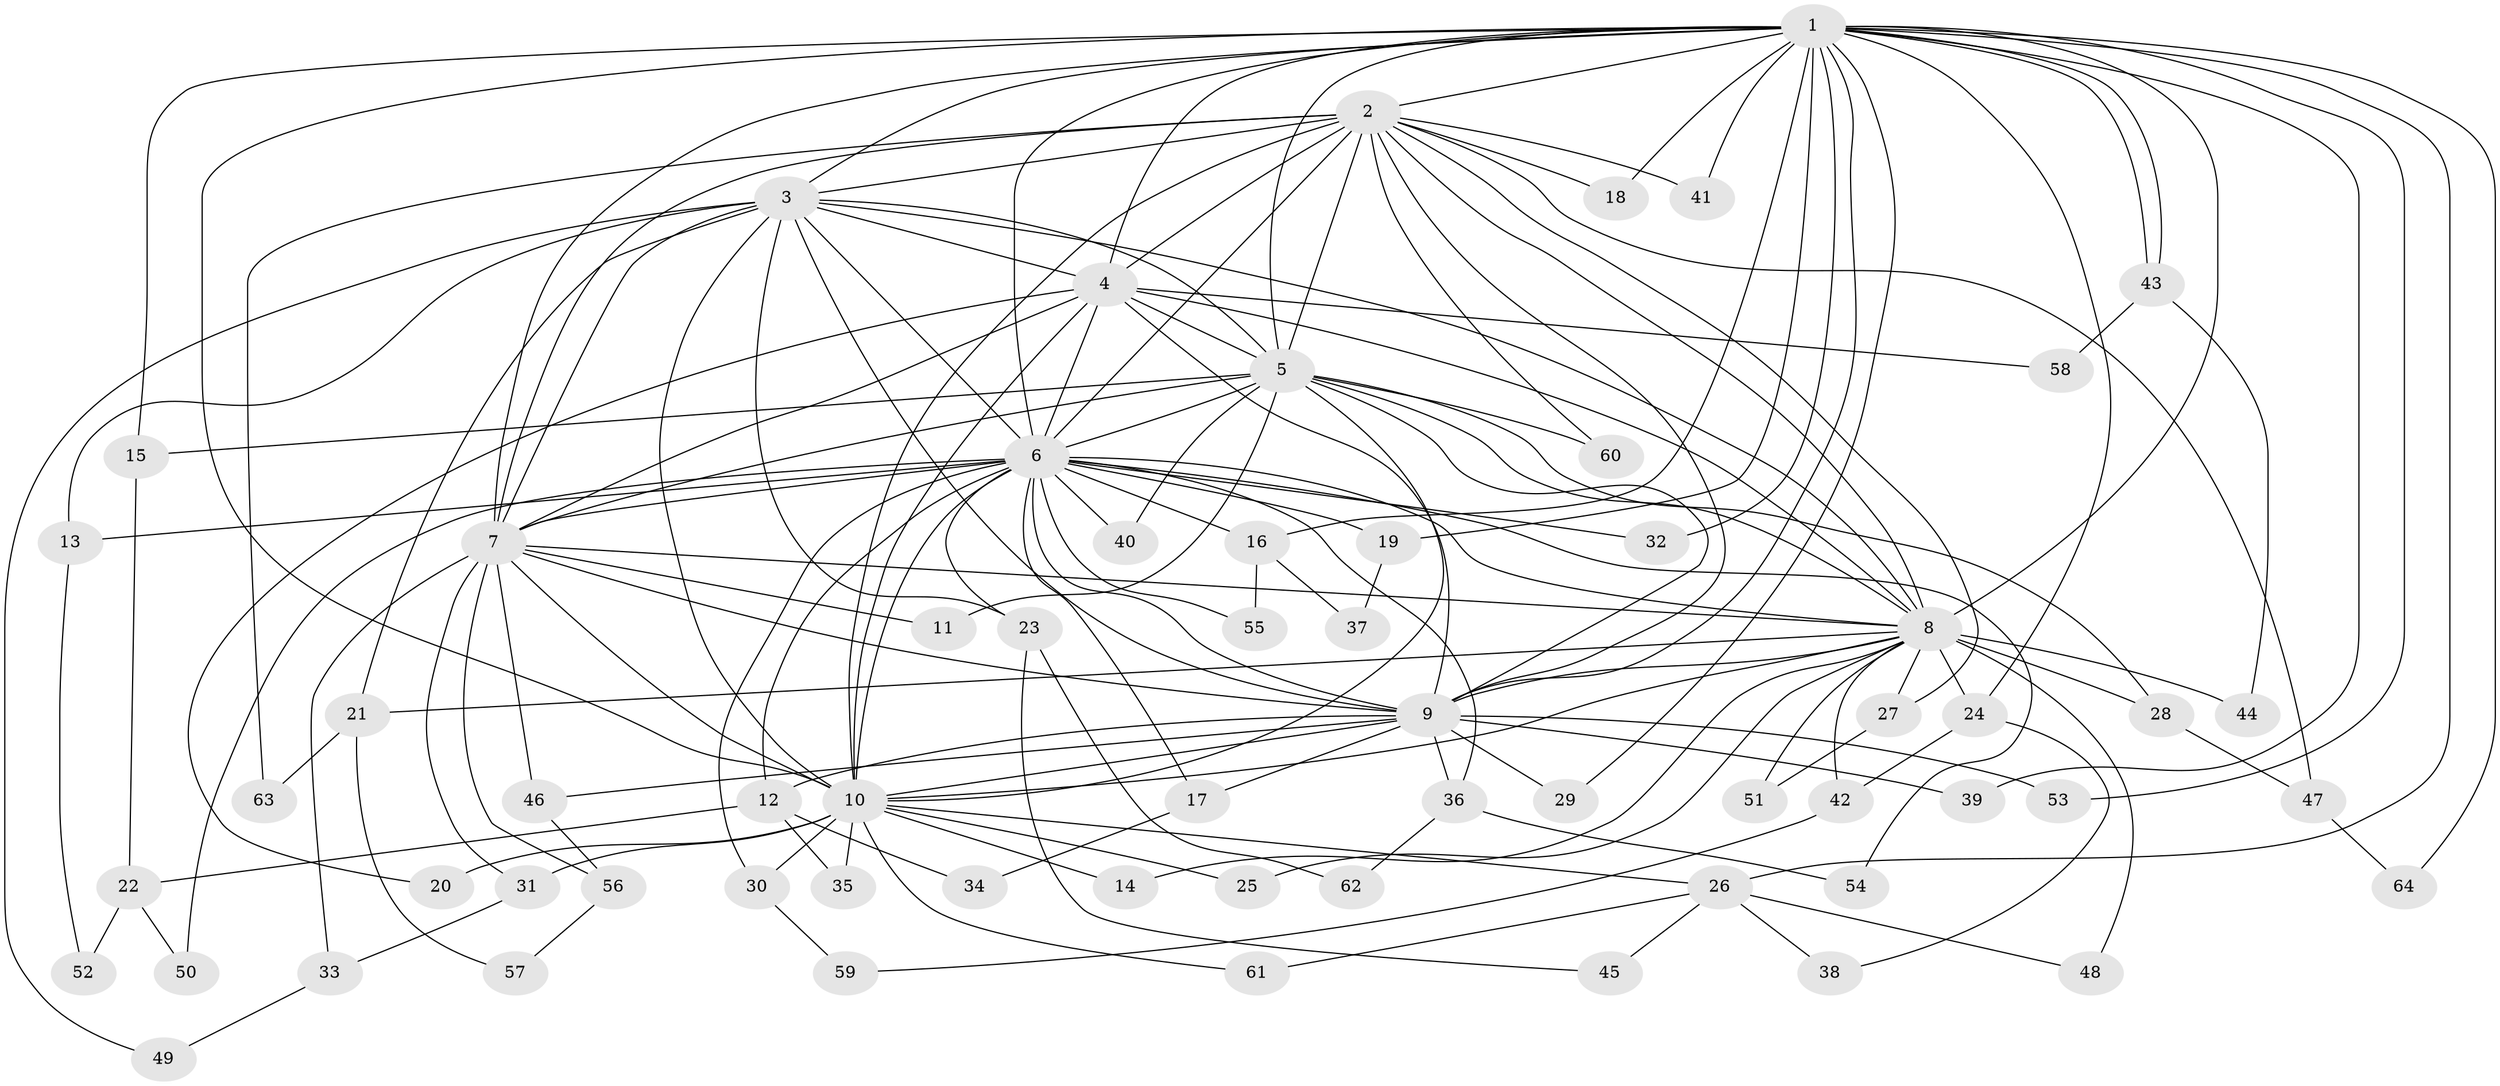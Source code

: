 // Generated by graph-tools (version 1.1) at 2025/11/02/27/25 16:11:06]
// undirected, 64 vertices, 153 edges
graph export_dot {
graph [start="1"]
  node [color=gray90,style=filled];
  1;
  2;
  3;
  4;
  5;
  6;
  7;
  8;
  9;
  10;
  11;
  12;
  13;
  14;
  15;
  16;
  17;
  18;
  19;
  20;
  21;
  22;
  23;
  24;
  25;
  26;
  27;
  28;
  29;
  30;
  31;
  32;
  33;
  34;
  35;
  36;
  37;
  38;
  39;
  40;
  41;
  42;
  43;
  44;
  45;
  46;
  47;
  48;
  49;
  50;
  51;
  52;
  53;
  54;
  55;
  56;
  57;
  58;
  59;
  60;
  61;
  62;
  63;
  64;
  1 -- 2;
  1 -- 3;
  1 -- 4;
  1 -- 5;
  1 -- 6;
  1 -- 7;
  1 -- 8;
  1 -- 9;
  1 -- 10;
  1 -- 15;
  1 -- 16;
  1 -- 18;
  1 -- 19;
  1 -- 24;
  1 -- 26;
  1 -- 29;
  1 -- 32;
  1 -- 39;
  1 -- 41;
  1 -- 43;
  1 -- 43;
  1 -- 53;
  1 -- 64;
  2 -- 3;
  2 -- 4;
  2 -- 5;
  2 -- 6;
  2 -- 7;
  2 -- 8;
  2 -- 9;
  2 -- 10;
  2 -- 18;
  2 -- 27;
  2 -- 41;
  2 -- 47;
  2 -- 60;
  2 -- 63;
  3 -- 4;
  3 -- 5;
  3 -- 6;
  3 -- 7;
  3 -- 8;
  3 -- 9;
  3 -- 10;
  3 -- 13;
  3 -- 21;
  3 -- 23;
  3 -- 49;
  4 -- 5;
  4 -- 6;
  4 -- 7;
  4 -- 8;
  4 -- 9;
  4 -- 10;
  4 -- 20;
  4 -- 58;
  5 -- 6;
  5 -- 7;
  5 -- 8;
  5 -- 9;
  5 -- 10;
  5 -- 11;
  5 -- 15;
  5 -- 28;
  5 -- 40;
  5 -- 60;
  6 -- 7;
  6 -- 8;
  6 -- 9;
  6 -- 10;
  6 -- 12;
  6 -- 13;
  6 -- 16;
  6 -- 17;
  6 -- 19;
  6 -- 23;
  6 -- 30;
  6 -- 32;
  6 -- 36;
  6 -- 40;
  6 -- 50;
  6 -- 54;
  6 -- 55;
  7 -- 8;
  7 -- 9;
  7 -- 10;
  7 -- 11;
  7 -- 31;
  7 -- 33;
  7 -- 46;
  7 -- 56;
  8 -- 9;
  8 -- 10;
  8 -- 14;
  8 -- 21;
  8 -- 24;
  8 -- 25;
  8 -- 27;
  8 -- 28;
  8 -- 42;
  8 -- 44;
  8 -- 48;
  8 -- 51;
  9 -- 10;
  9 -- 12;
  9 -- 17;
  9 -- 29;
  9 -- 36;
  9 -- 39;
  9 -- 46;
  9 -- 53;
  10 -- 14;
  10 -- 20;
  10 -- 25;
  10 -- 26;
  10 -- 30;
  10 -- 31;
  10 -- 35;
  10 -- 61;
  12 -- 22;
  12 -- 34;
  12 -- 35;
  13 -- 52;
  15 -- 22;
  16 -- 37;
  16 -- 55;
  17 -- 34;
  19 -- 37;
  21 -- 57;
  21 -- 63;
  22 -- 50;
  22 -- 52;
  23 -- 45;
  23 -- 62;
  24 -- 38;
  24 -- 42;
  26 -- 38;
  26 -- 45;
  26 -- 48;
  26 -- 61;
  27 -- 51;
  28 -- 47;
  30 -- 59;
  31 -- 33;
  33 -- 49;
  36 -- 54;
  36 -- 62;
  42 -- 59;
  43 -- 44;
  43 -- 58;
  46 -- 56;
  47 -- 64;
  56 -- 57;
}
